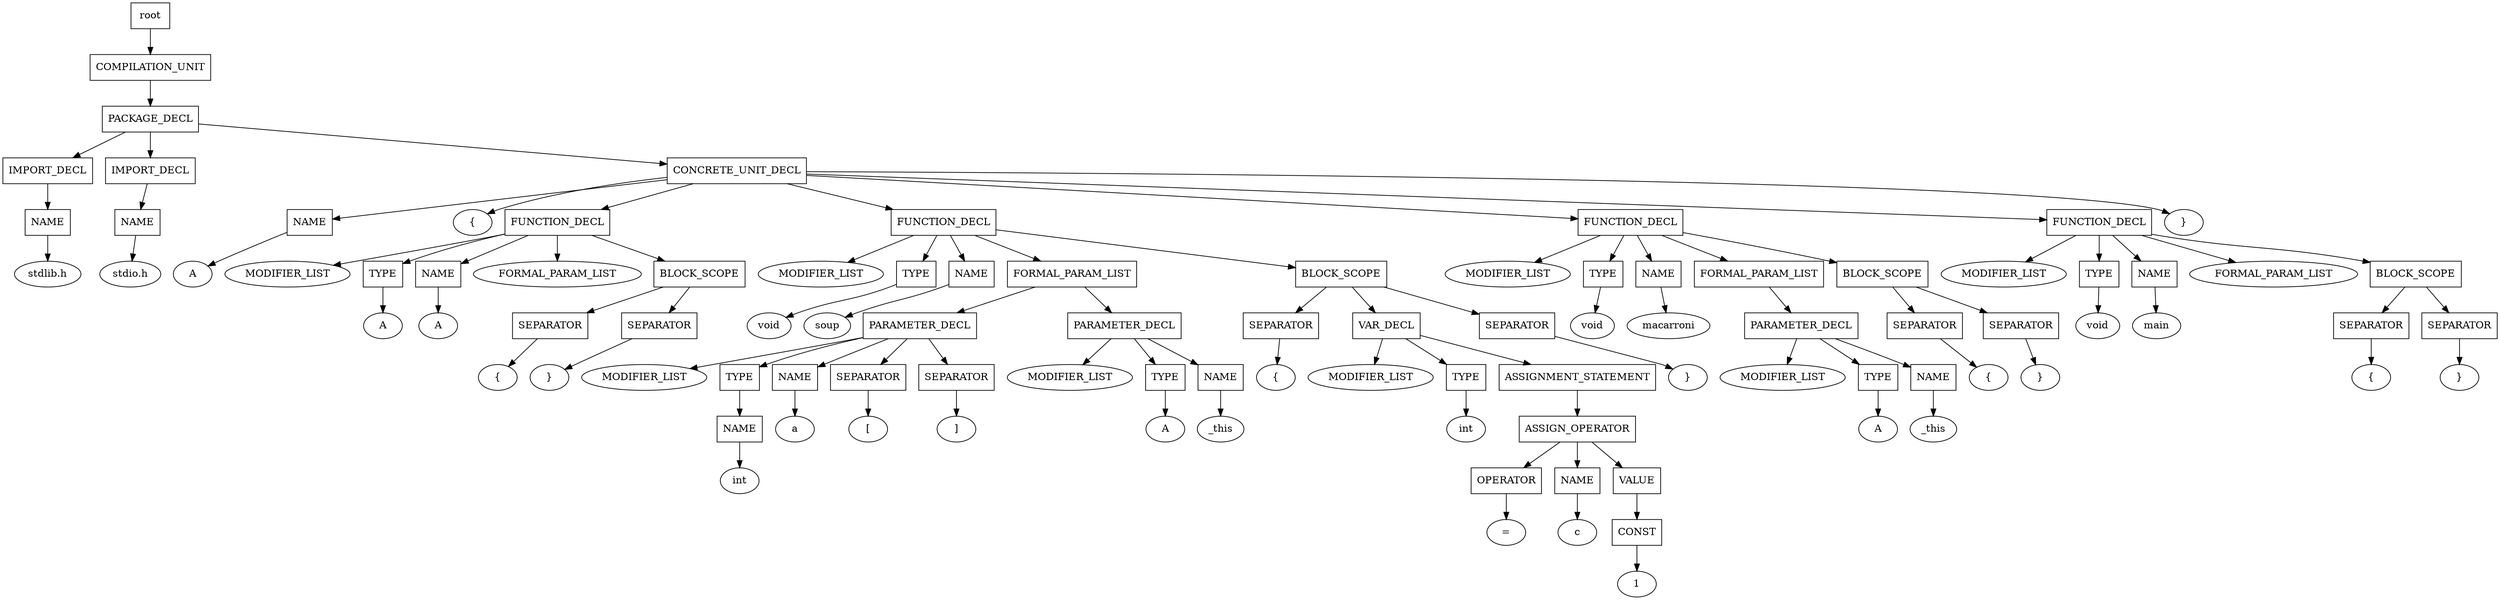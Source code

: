 digraph G {
	splines="TRUE";
	n_0 [label="root", shape="rectangle"]
	n_0 -> n_1
	n_1 [label="COMPILATION_UNIT", shape="rectangle"]
	n_1 -> n_2
	n_2 [label="PACKAGE_DECL", shape="rectangle"]
	n_2 -> n_3
	n_3 [label="IMPORT_DECL", shape="rectangle"]
	n_3 -> n_6
	n_6 [label="NAME", shape="rectangle"]
	n_6 -> n_15
	n_15 [label="stdlib.h", shape="ellipse"]
	n_2 -> n_4
	n_4 [label="IMPORT_DECL", shape="rectangle"]
	n_4 -> n_7
	n_7 [label="NAME", shape="rectangle"]
	n_7 -> n_16
	n_16 [label="stdio.h", shape="ellipse"]
	n_2 -> n_5
	n_5 [label="CONCRETE_UNIT_DECL", shape="rectangle"]
	n_5 -> n_8
	n_8 [label="NAME", shape="rectangle"]
	n_8 -> n_17
	n_17 [label="A", shape="ellipse"]
	n_5 -> n_9
	n_9 [label="{", shape="ellipse"]
	n_5 -> n_10
	n_10 [label="FUNCTION_DECL", shape="rectangle"]
	n_10 -> n_18
	n_18 [label="MODIFIER_LIST", shape="ellipse"]
	n_10 -> n_19
	n_19 [label="TYPE", shape="rectangle"]
	n_19 -> n_38
	n_38 [label="A", shape="ellipse"]
	n_10 -> n_20
	n_20 [label="NAME", shape="rectangle"]
	n_20 -> n_39
	n_39 [label="A", shape="ellipse"]
	n_10 -> n_21
	n_21 [label="FORMAL_PARAM_LIST", shape="ellipse"]
	n_10 -> n_22
	n_22 [label="BLOCK_SCOPE", shape="rectangle"]
	n_22 -> n_40
	n_40 [label="SEPARATOR", shape="rectangle"]
	n_40 -> n_58
	n_58 [label="{", shape="ellipse"]
	n_22 -> n_41
	n_41 [label="SEPARATOR", shape="rectangle"]
	n_41 -> n_59
	n_59 [label="}", shape="ellipse"]
	n_5 -> n_11
	n_11 [label="FUNCTION_DECL", shape="rectangle"]
	n_11 -> n_23
	n_23 [label="MODIFIER_LIST", shape="ellipse"]
	n_11 -> n_24
	n_24 [label="TYPE", shape="rectangle"]
	n_24 -> n_42
	n_42 [label="void", shape="ellipse"]
	n_11 -> n_25
	n_25 [label="NAME", shape="rectangle"]
	n_25 -> n_43
	n_43 [label="soup", shape="ellipse"]
	n_11 -> n_26
	n_26 [label="FORMAL_PARAM_LIST", shape="rectangle"]
	n_26 -> n_44
	n_44 [label="PARAMETER_DECL", shape="rectangle"]
	n_44 -> n_60
	n_60 [label="MODIFIER_LIST", shape="ellipse"]
	n_44 -> n_61
	n_61 [label="TYPE", shape="rectangle"]
	n_61 -> n_80
	n_80 [label="NAME", shape="rectangle"]
	n_80 -> n_90
	n_90 [label="int", shape="ellipse"]
	n_44 -> n_62
	n_62 [label="NAME", shape="rectangle"]
	n_62 -> n_81
	n_81 [label="a", shape="ellipse"]
	n_44 -> n_63
	n_63 [label="SEPARATOR", shape="rectangle"]
	n_63 -> n_82
	n_82 [label="[", shape="ellipse"]
	n_44 -> n_64
	n_64 [label="SEPARATOR", shape="rectangle"]
	n_64 -> n_83
	n_83 [label="]", shape="ellipse"]
	n_26 -> n_45
	n_45 [label="PARAMETER_DECL", shape="rectangle"]
	n_45 -> n_65
	n_65 [label="MODIFIER_LIST", shape="ellipse"]
	n_45 -> n_66
	n_66 [label="TYPE", shape="rectangle"]
	n_66 -> n_84
	n_84 [label="A", shape="ellipse"]
	n_45 -> n_67
	n_67 [label="NAME", shape="rectangle"]
	n_67 -> n_85
	n_85 [label="_this", shape="ellipse"]
	n_11 -> n_27
	n_27 [label="BLOCK_SCOPE", shape="rectangle"]
	n_27 -> n_46
	n_46 [label="SEPARATOR", shape="rectangle"]
	n_46 -> n_68
	n_68 [label="{", shape="ellipse"]
	n_27 -> n_47
	n_47 [label="VAR_DECL", shape="rectangle"]
	n_47 -> n_69
	n_69 [label="MODIFIER_LIST", shape="ellipse"]
	n_47 -> n_70
	n_70 [label="TYPE", shape="rectangle"]
	n_70 -> n_86
	n_86 [label="int", shape="ellipse"]
	n_47 -> n_71
	n_71 [label="ASSIGNMENT_STATEMENT", shape="rectangle"]
	n_71 -> n_87
	n_87 [label="ASSIGN_OPERATOR", shape="rectangle"]
	n_87 -> n_91
	n_91 [label="OPERATOR", shape="rectangle"]
	n_91 -> n_94
	n_94 [label="=", shape="ellipse"]
	n_87 -> n_92
	n_92 [label="NAME", shape="rectangle"]
	n_92 -> n_95
	n_95 [label="c", shape="ellipse"]
	n_87 -> n_93
	n_93 [label="VALUE", shape="rectangle"]
	n_93 -> n_96
	n_96 [label="CONST", shape="rectangle"]
	n_96 -> n_97
	n_97 [label="1", shape="ellipse"]
	n_27 -> n_48
	n_48 [label="SEPARATOR", shape="rectangle"]
	n_48 -> n_72
	n_72 [label="}", shape="ellipse"]
	n_5 -> n_12
	n_12 [label="FUNCTION_DECL", shape="rectangle"]
	n_12 -> n_28
	n_28 [label="MODIFIER_LIST", shape="ellipse"]
	n_12 -> n_29
	n_29 [label="TYPE", shape="rectangle"]
	n_29 -> n_49
	n_49 [label="void", shape="ellipse"]
	n_12 -> n_30
	n_30 [label="NAME", shape="rectangle"]
	n_30 -> n_50
	n_50 [label="macarroni", shape="ellipse"]
	n_12 -> n_31
	n_31 [label="FORMAL_PARAM_LIST", shape="rectangle"]
	n_31 -> n_51
	n_51 [label="PARAMETER_DECL", shape="rectangle"]
	n_51 -> n_73
	n_73 [label="MODIFIER_LIST", shape="ellipse"]
	n_51 -> n_74
	n_74 [label="TYPE", shape="rectangle"]
	n_74 -> n_88
	n_88 [label="A", shape="ellipse"]
	n_51 -> n_75
	n_75 [label="NAME", shape="rectangle"]
	n_75 -> n_89
	n_89 [label="_this", shape="ellipse"]
	n_12 -> n_32
	n_32 [label="BLOCK_SCOPE", shape="rectangle"]
	n_32 -> n_52
	n_52 [label="SEPARATOR", shape="rectangle"]
	n_52 -> n_76
	n_76 [label="{", shape="ellipse"]
	n_32 -> n_53
	n_53 [label="SEPARATOR", shape="rectangle"]
	n_53 -> n_77
	n_77 [label="}", shape="ellipse"]
	n_5 -> n_13
	n_13 [label="FUNCTION_DECL", shape="rectangle"]
	n_13 -> n_33
	n_33 [label="MODIFIER_LIST", shape="ellipse"]
	n_13 -> n_34
	n_34 [label="TYPE", shape="rectangle"]
	n_34 -> n_54
	n_54 [label="void", shape="ellipse"]
	n_13 -> n_35
	n_35 [label="NAME", shape="rectangle"]
	n_35 -> n_55
	n_55 [label="main", shape="ellipse"]
	n_13 -> n_36
	n_36 [label="FORMAL_PARAM_LIST", shape="ellipse"]
	n_13 -> n_37
	n_37 [label="BLOCK_SCOPE", shape="rectangle"]
	n_37 -> n_56
	n_56 [label="SEPARATOR", shape="rectangle"]
	n_56 -> n_78
	n_78 [label="{", shape="ellipse"]
	n_37 -> n_57
	n_57 [label="SEPARATOR", shape="rectangle"]
	n_57 -> n_79
	n_79 [label="}", shape="ellipse"]
	n_5 -> n_14
	n_14 [label="}", shape="ellipse"]
}